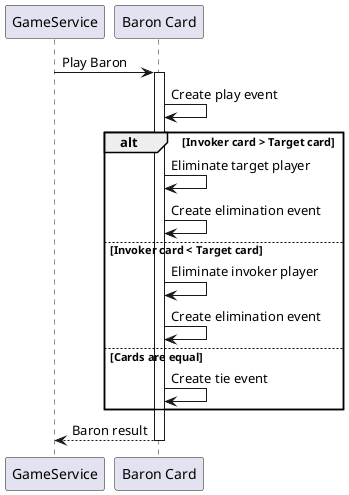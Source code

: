 @startuml BaronCardPlay

participant "GameService" as GameSvc
participant "Baron Card" as Baron

GameSvc -> Baron: Play Baron
activate Baron
Baron -> Baron: Create play event
alt Invoker card > Target card
    Baron -> Baron: Eliminate target player
    Baron -> Baron: Create elimination event
else Invoker card < Target card
    Baron -> Baron: Eliminate invoker player
    Baron -> Baron: Create elimination event
else Cards are equal
    Baron -> Baron: Create tie event
end
Baron --> GameSvc: Baron result
deactivate Baron

@enduml 